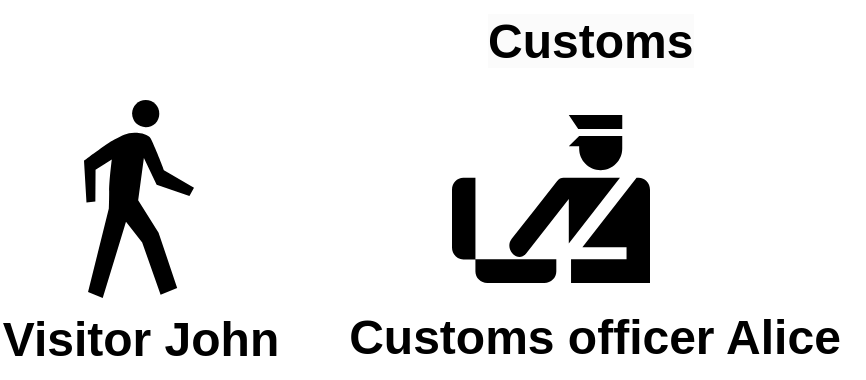 <mxfile version="21.6.9" type="github">
  <diagram name="Page-1" id="qUilC0vSFBUKwav31X2_">
    <mxGraphModel dx="1474" dy="1629" grid="1" gridSize="10" guides="1" tooltips="1" connect="1" arrows="1" fold="1" page="1" pageScale="1" pageWidth="827" pageHeight="1169" math="0" shadow="0">
      <root>
        <mxCell id="0" />
        <mxCell id="1" parent="0" />
        <mxCell id="ZjJyJiL3dWtTblCl84_8-6" value="&lt;b style=&quot;border-color: var(--border-color); font-size: 24px;&quot;&gt;Visitor John&lt;/b&gt;" style="shape=mxgraph.signs.people.walking;html=1;pointerEvents=1;fillColor=#000000;strokeColor=none;verticalLabelPosition=bottom;verticalAlign=top;align=center;" vertex="1" parent="1">
          <mxGeometry x="180" y="190" width="55" height="99" as="geometry" />
        </mxCell>
        <mxCell id="ZjJyJiL3dWtTblCl84_8-7" value="" style="shape=mxgraph.signs.travel.customs;html=1;pointerEvents=1;fillColor=#000000;strokeColor=none;verticalLabelPosition=bottom;verticalAlign=top;align=center;" vertex="1" parent="1">
          <mxGeometry x="364" y="197.5" width="99" height="84" as="geometry" />
        </mxCell>
        <mxCell id="ZjJyJiL3dWtTblCl84_8-8" value="&lt;b style=&quot;border-color: var(--border-color); font-size: 24px;&quot;&gt;Customs officer Alice&lt;/b&gt;" style="text;html=1;align=center;verticalAlign=middle;resizable=0;points=[];autosize=1;strokeColor=none;fillColor=none;" vertex="1" parent="1">
          <mxGeometry x="300" y="289" width="270" height="40" as="geometry" />
        </mxCell>
        <mxCell id="ZjJyJiL3dWtTblCl84_8-9" value="&lt;b style=&quot;border-color: var(--border-color); color: rgb(0, 0, 0); font-family: Helvetica; font-style: normal; font-variant-ligatures: normal; font-variant-caps: normal; letter-spacing: normal; orphans: 2; text-align: center; text-indent: 0px; text-transform: none; widows: 2; word-spacing: 0px; -webkit-text-stroke-width: 0px; background-color: rgb(251, 251, 251); text-decoration-thickness: initial; text-decoration-style: initial; text-decoration-color: initial; font-size: 24px;&quot;&gt;Customs&lt;/b&gt;" style="text;whiteSpace=wrap;html=1;" vertex="1" parent="1">
          <mxGeometry x="380" y="140" width="140" height="50" as="geometry" />
        </mxCell>
      </root>
    </mxGraphModel>
  </diagram>
</mxfile>
